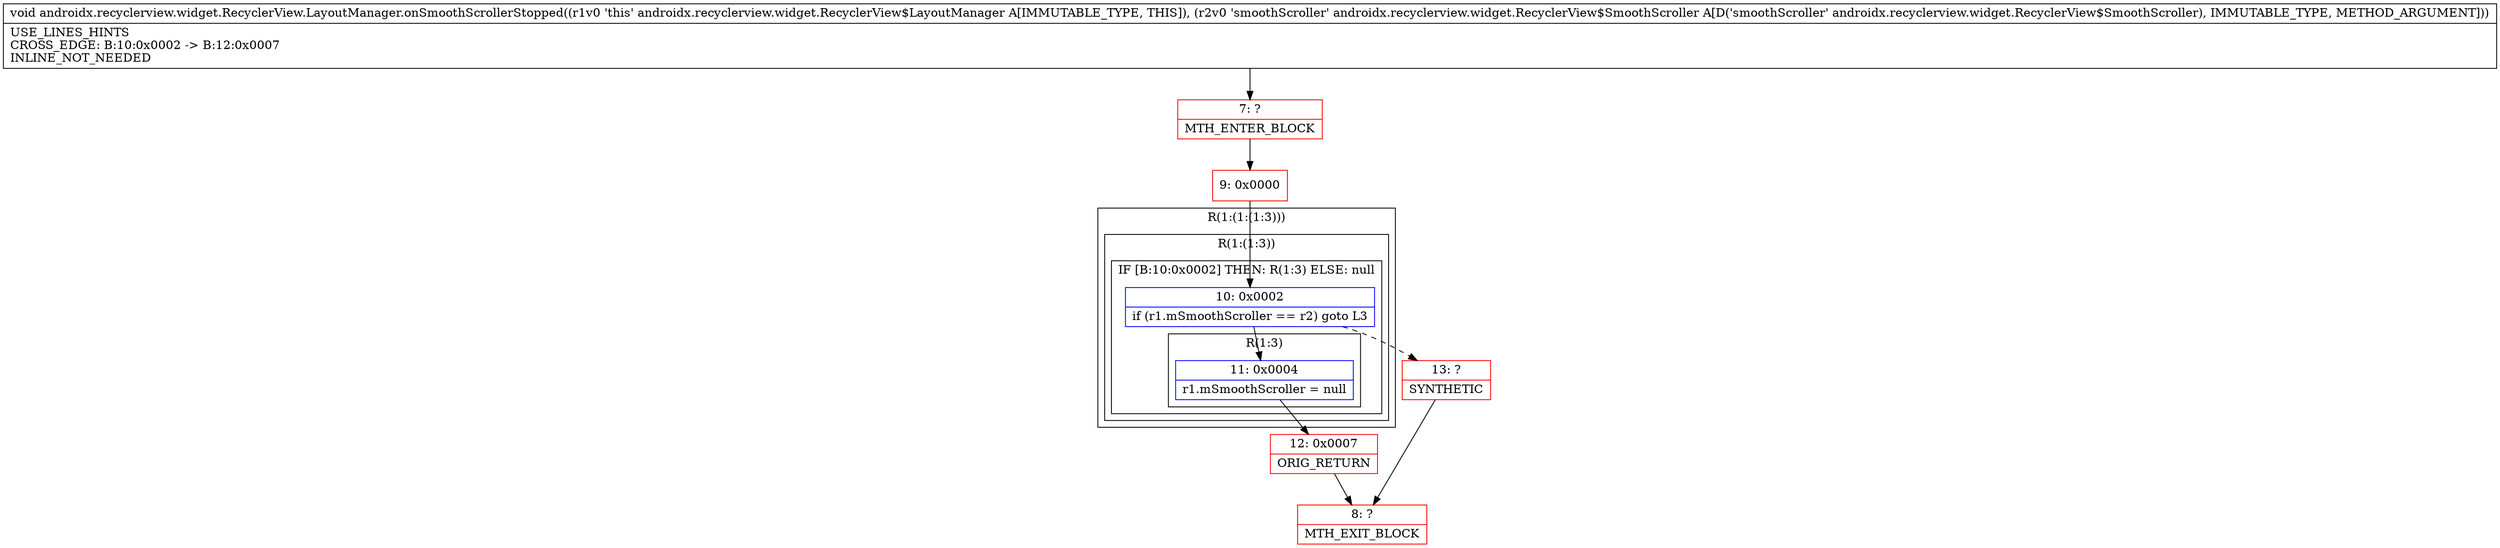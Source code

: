 digraph "CFG forandroidx.recyclerview.widget.RecyclerView.LayoutManager.onSmoothScrollerStopped(Landroidx\/recyclerview\/widget\/RecyclerView$SmoothScroller;)V" {
subgraph cluster_Region_936254712 {
label = "R(1:(1:(1:3)))";
node [shape=record,color=blue];
subgraph cluster_Region_69337826 {
label = "R(1:(1:3))";
node [shape=record,color=blue];
subgraph cluster_IfRegion_1540836505 {
label = "IF [B:10:0x0002] THEN: R(1:3) ELSE: null";
node [shape=record,color=blue];
Node_10 [shape=record,label="{10\:\ 0x0002|if (r1.mSmoothScroller == r2) goto L3\l}"];
subgraph cluster_Region_2060474524 {
label = "R(1:3)";
node [shape=record,color=blue];
Node_11 [shape=record,label="{11\:\ 0x0004|r1.mSmoothScroller = null\l}"];
}
}
}
}
Node_7 [shape=record,color=red,label="{7\:\ ?|MTH_ENTER_BLOCK\l}"];
Node_9 [shape=record,color=red,label="{9\:\ 0x0000}"];
Node_12 [shape=record,color=red,label="{12\:\ 0x0007|ORIG_RETURN\l}"];
Node_8 [shape=record,color=red,label="{8\:\ ?|MTH_EXIT_BLOCK\l}"];
Node_13 [shape=record,color=red,label="{13\:\ ?|SYNTHETIC\l}"];
MethodNode[shape=record,label="{void androidx.recyclerview.widget.RecyclerView.LayoutManager.onSmoothScrollerStopped((r1v0 'this' androidx.recyclerview.widget.RecyclerView$LayoutManager A[IMMUTABLE_TYPE, THIS]), (r2v0 'smoothScroller' androidx.recyclerview.widget.RecyclerView$SmoothScroller A[D('smoothScroller' androidx.recyclerview.widget.RecyclerView$SmoothScroller), IMMUTABLE_TYPE, METHOD_ARGUMENT]))  | USE_LINES_HINTS\lCROSS_EDGE: B:10:0x0002 \-\> B:12:0x0007\lINLINE_NOT_NEEDED\l}"];
MethodNode -> Node_7;Node_10 -> Node_11;
Node_10 -> Node_13[style=dashed];
Node_11 -> Node_12;
Node_7 -> Node_9;
Node_9 -> Node_10;
Node_12 -> Node_8;
Node_13 -> Node_8;
}

